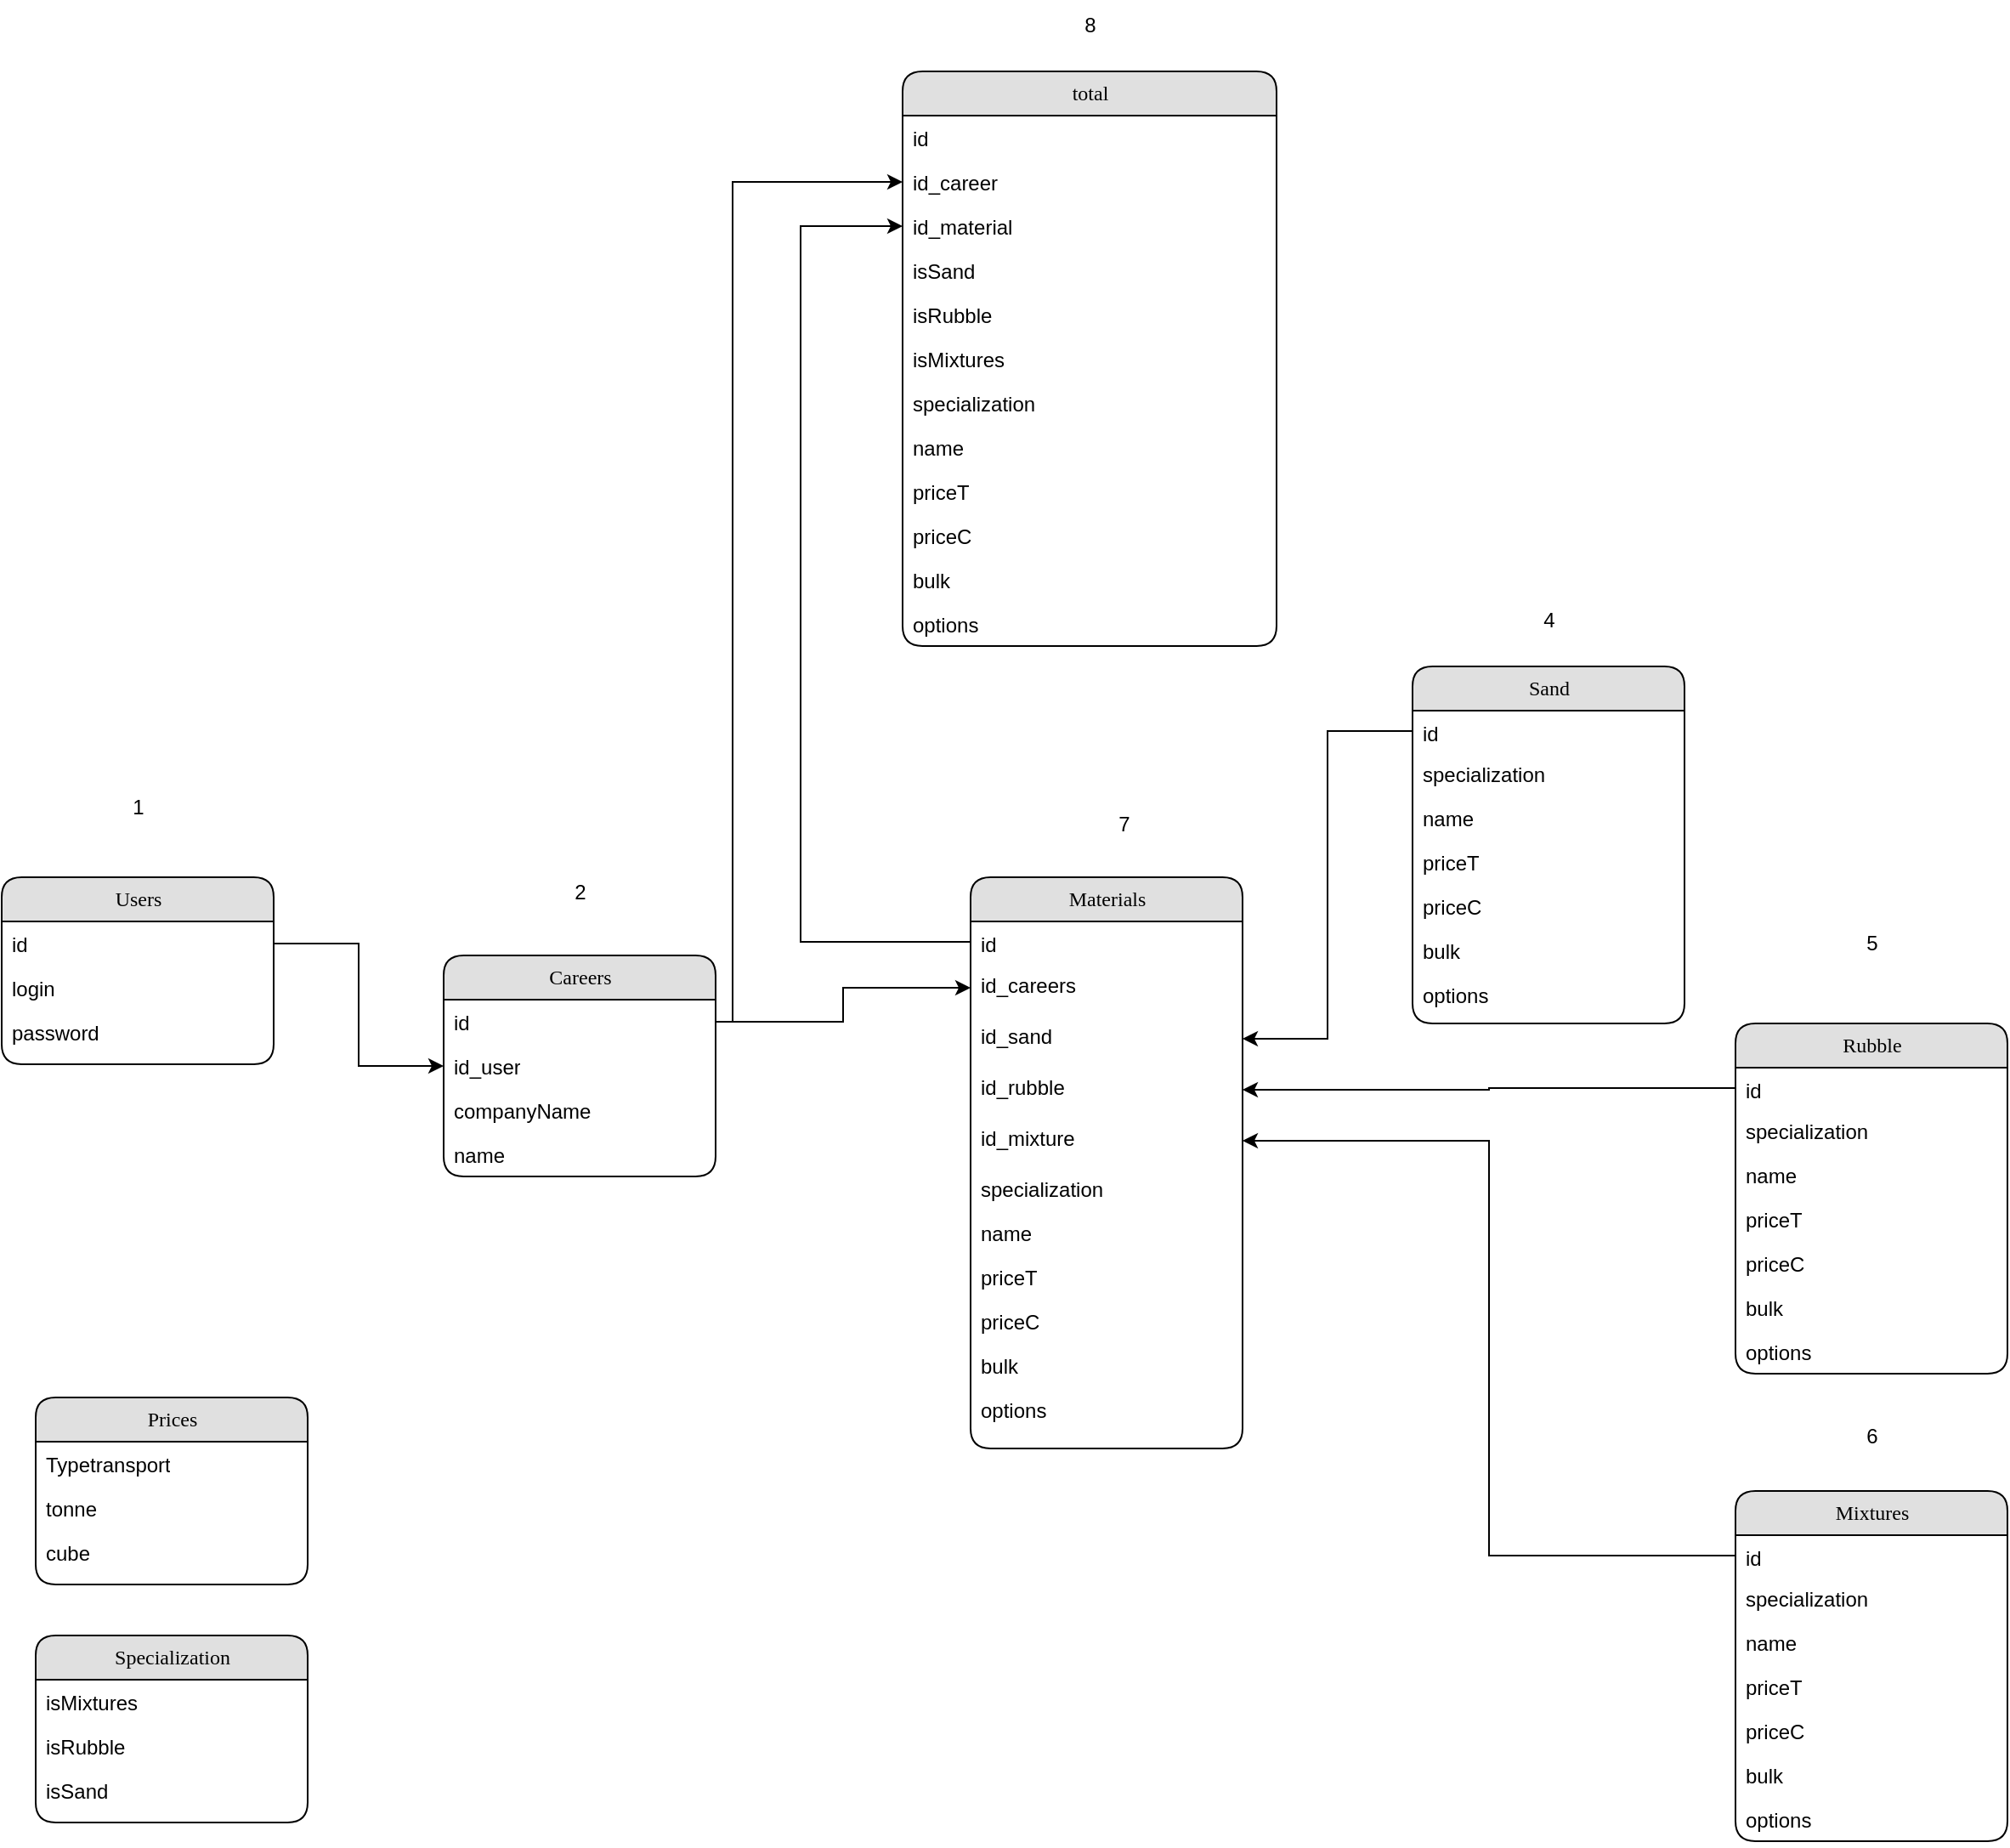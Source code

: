 <mxfile version="27.1.4">
  <diagram name="Page-1" id="b520641d-4fe3-3701-9064-5fc419738815">
    <mxGraphModel dx="1737" dy="1787" grid="1" gridSize="10" guides="1" tooltips="1" connect="1" arrows="1" fold="1" page="1" pageScale="1" pageWidth="1100" pageHeight="850" background="none" math="0" shadow="0">
      <root>
        <mxCell id="0" />
        <mxCell id="1" parent="0" />
        <mxCell id="21ea969265ad0168-6" value="Careers" style="swimlane;html=1;fontStyle=0;childLayout=stackLayout;horizontal=1;startSize=26;fillColor=#e0e0e0;horizontalStack=0;resizeParent=1;resizeLast=0;collapsible=1;marginBottom=0;swimlaneFillColor=#ffffff;align=center;rounded=1;shadow=0;comic=0;labelBackgroundColor=none;strokeWidth=1;fontFamily=Verdana;fontSize=12" parent="1" vertex="1">
          <mxGeometry x="260" y="110" width="160" height="130" as="geometry" />
        </mxCell>
        <mxCell id="21ea969265ad0168-7" value="id" style="text;html=1;strokeColor=none;fillColor=none;spacingLeft=4;spacingRight=4;whiteSpace=wrap;overflow=hidden;rotatable=0;points=[[0,0.5],[1,0.5]];portConstraint=eastwest;" parent="21ea969265ad0168-6" vertex="1">
          <mxGeometry y="26" width="160" height="26" as="geometry" />
        </mxCell>
        <mxCell id="IM_hymmsXFYvkSgC4gn_-39" value="id_user" style="text;html=1;strokeColor=none;fillColor=none;spacingLeft=4;spacingRight=4;whiteSpace=wrap;overflow=hidden;rotatable=0;points=[[0,0.5],[1,0.5]];portConstraint=eastwest;" parent="21ea969265ad0168-6" vertex="1">
          <mxGeometry y="52" width="160" height="26" as="geometry" />
        </mxCell>
        <mxCell id="21ea969265ad0168-9" value="companyName" style="text;html=1;strokeColor=none;fillColor=none;spacingLeft=4;spacingRight=4;whiteSpace=wrap;overflow=hidden;rotatable=0;points=[[0,0.5],[1,0.5]];portConstraint=eastwest;" parent="21ea969265ad0168-6" vertex="1">
          <mxGeometry y="78" width="160" height="26" as="geometry" />
        </mxCell>
        <mxCell id="21ea969265ad0168-8" value="name" style="text;html=1;strokeColor=none;fillColor=none;spacingLeft=4;spacingRight=4;whiteSpace=wrap;overflow=hidden;rotatable=0;points=[[0,0.5],[1,0.5]];portConstraint=eastwest;" parent="21ea969265ad0168-6" vertex="1">
          <mxGeometry y="104" width="160" height="26" as="geometry" />
        </mxCell>
        <mxCell id="21ea969265ad0168-14" value="Specialization" style="swimlane;html=1;fontStyle=0;childLayout=stackLayout;horizontal=1;startSize=26;fillColor=#e0e0e0;horizontalStack=0;resizeParent=1;resizeLast=0;collapsible=1;marginBottom=0;swimlaneFillColor=#ffffff;align=center;rounded=1;shadow=0;comic=0;labelBackgroundColor=none;strokeWidth=1;fontFamily=Verdana;fontSize=12" parent="1" vertex="1">
          <mxGeometry x="20" y="510" width="160" height="110" as="geometry" />
        </mxCell>
        <mxCell id="1sjS8D4inH4COPw_QAbC-10" value="isMixtures" style="text;html=1;strokeColor=none;fillColor=none;spacingLeft=4;spacingRight=4;whiteSpace=wrap;overflow=hidden;rotatable=0;points=[[0,0.5],[1,0.5]];portConstraint=eastwest;" vertex="1" parent="21ea969265ad0168-14">
          <mxGeometry y="26" width="160" height="26" as="geometry" />
        </mxCell>
        <mxCell id="1sjS8D4inH4COPw_QAbC-9" value="isRubble" style="text;html=1;strokeColor=none;fillColor=none;spacingLeft=4;spacingRight=4;whiteSpace=wrap;overflow=hidden;rotatable=0;points=[[0,0.5],[1,0.5]];portConstraint=eastwest;" vertex="1" parent="21ea969265ad0168-14">
          <mxGeometry y="52" width="160" height="26" as="geometry" />
        </mxCell>
        <mxCell id="1sjS8D4inH4COPw_QAbC-8" value="isSand" style="text;html=1;strokeColor=none;fillColor=none;spacingLeft=4;spacingRight=4;whiteSpace=wrap;overflow=hidden;rotatable=0;points=[[0,0.5],[1,0.5]];portConstraint=eastwest;" vertex="1" parent="21ea969265ad0168-14">
          <mxGeometry y="78" width="160" height="26" as="geometry" />
        </mxCell>
        <mxCell id="IM_hymmsXFYvkSgC4gn_-1" value="Users" style="swimlane;html=1;fontStyle=0;childLayout=stackLayout;horizontal=1;startSize=26;fillColor=#e0e0e0;horizontalStack=0;resizeParent=1;resizeLast=0;collapsible=1;marginBottom=0;swimlaneFillColor=#ffffff;align=center;rounded=1;shadow=0;comic=0;labelBackgroundColor=none;strokeWidth=1;fontFamily=Verdana;fontSize=12" parent="1" vertex="1">
          <mxGeometry y="64" width="160" height="110" as="geometry" />
        </mxCell>
        <mxCell id="IM_hymmsXFYvkSgC4gn_-2" value="id" style="text;html=1;strokeColor=none;fillColor=none;spacingLeft=4;spacingRight=4;whiteSpace=wrap;overflow=hidden;rotatable=0;points=[[0,0.5],[1,0.5]];portConstraint=eastwest;" parent="IM_hymmsXFYvkSgC4gn_-1" vertex="1">
          <mxGeometry y="26" width="160" height="26" as="geometry" />
        </mxCell>
        <mxCell id="IM_hymmsXFYvkSgC4gn_-3" value="login" style="text;html=1;strokeColor=none;fillColor=none;spacingLeft=4;spacingRight=4;whiteSpace=wrap;overflow=hidden;rotatable=0;points=[[0,0.5],[1,0.5]];portConstraint=eastwest;" parent="IM_hymmsXFYvkSgC4gn_-1" vertex="1">
          <mxGeometry y="52" width="160" height="26" as="geometry" />
        </mxCell>
        <mxCell id="IM_hymmsXFYvkSgC4gn_-4" value="password" style="text;html=1;strokeColor=none;fillColor=none;spacingLeft=4;spacingRight=4;whiteSpace=wrap;overflow=hidden;rotatable=0;points=[[0,0.5],[1,0.5]];portConstraint=eastwest;" parent="IM_hymmsXFYvkSgC4gn_-1" vertex="1">
          <mxGeometry y="78" width="160" height="26" as="geometry" />
        </mxCell>
        <mxCell id="IM_hymmsXFYvkSgC4gn_-5" value="Sand" style="swimlane;html=1;fontStyle=0;childLayout=stackLayout;horizontal=1;startSize=26;fillColor=#e0e0e0;horizontalStack=0;resizeParent=1;resizeLast=0;collapsible=1;marginBottom=0;swimlaneFillColor=#ffffff;align=center;rounded=1;shadow=0;comic=0;labelBackgroundColor=none;strokeWidth=1;fontFamily=Verdana;fontSize=12" parent="1" vertex="1">
          <mxGeometry x="830" y="-60" width="160" height="210" as="geometry" />
        </mxCell>
        <mxCell id="IM_hymmsXFYvkSgC4gn_-72" value="id" style="text;html=1;strokeColor=none;fillColor=none;spacingLeft=4;spacingRight=4;whiteSpace=wrap;overflow=hidden;rotatable=0;points=[[0,0.5],[1,0.5]];portConstraint=eastwest;" parent="IM_hymmsXFYvkSgC4gn_-5" vertex="1">
          <mxGeometry y="26" width="160" height="24" as="geometry" />
        </mxCell>
        <mxCell id="IM_hymmsXFYvkSgC4gn_-6" value="specialization" style="text;html=1;strokeColor=none;fillColor=none;spacingLeft=4;spacingRight=4;whiteSpace=wrap;overflow=hidden;rotatable=0;points=[[0,0.5],[1,0.5]];portConstraint=eastwest;" parent="IM_hymmsXFYvkSgC4gn_-5" vertex="1">
          <mxGeometry y="50" width="160" height="26" as="geometry" />
        </mxCell>
        <mxCell id="IM_hymmsXFYvkSgC4gn_-7" value="name" style="text;html=1;strokeColor=none;fillColor=none;spacingLeft=4;spacingRight=4;whiteSpace=wrap;overflow=hidden;rotatable=0;points=[[0,0.5],[1,0.5]];portConstraint=eastwest;" parent="IM_hymmsXFYvkSgC4gn_-5" vertex="1">
          <mxGeometry y="76" width="160" height="26" as="geometry" />
        </mxCell>
        <mxCell id="IM_hymmsXFYvkSgC4gn_-8" value="priceT" style="text;html=1;strokeColor=none;fillColor=none;spacingLeft=4;spacingRight=4;whiteSpace=wrap;overflow=hidden;rotatable=0;points=[[0,0.5],[1,0.5]];portConstraint=eastwest;" parent="IM_hymmsXFYvkSgC4gn_-5" vertex="1">
          <mxGeometry y="102" width="160" height="26" as="geometry" />
        </mxCell>
        <mxCell id="IM_hymmsXFYvkSgC4gn_-9" value="priceC" style="text;html=1;strokeColor=none;fillColor=none;spacingLeft=4;spacingRight=4;whiteSpace=wrap;overflow=hidden;rotatable=0;points=[[0,0.5],[1,0.5]];portConstraint=eastwest;" parent="IM_hymmsXFYvkSgC4gn_-5" vertex="1">
          <mxGeometry y="128" width="160" height="26" as="geometry" />
        </mxCell>
        <mxCell id="IM_hymmsXFYvkSgC4gn_-23" value="bulk" style="text;html=1;strokeColor=none;fillColor=none;spacingLeft=4;spacingRight=4;whiteSpace=wrap;overflow=hidden;rotatable=0;points=[[0,0.5],[1,0.5]];portConstraint=eastwest;" parent="IM_hymmsXFYvkSgC4gn_-5" vertex="1">
          <mxGeometry y="154" width="160" height="26" as="geometry" />
        </mxCell>
        <mxCell id="IM_hymmsXFYvkSgC4gn_-24" value="options" style="text;html=1;strokeColor=none;fillColor=none;spacingLeft=4;spacingRight=4;whiteSpace=wrap;overflow=hidden;rotatable=0;points=[[0,0.5],[1,0.5]];portConstraint=eastwest;" parent="IM_hymmsXFYvkSgC4gn_-5" vertex="1">
          <mxGeometry y="180" width="160" height="24" as="geometry" />
        </mxCell>
        <mxCell id="IM_hymmsXFYvkSgC4gn_-15" value="Prices" style="swimlane;html=1;fontStyle=0;childLayout=stackLayout;horizontal=1;startSize=26;fillColor=#e0e0e0;horizontalStack=0;resizeParent=1;resizeLast=0;collapsible=1;marginBottom=0;swimlaneFillColor=#ffffff;align=center;rounded=1;shadow=0;comic=0;labelBackgroundColor=none;strokeWidth=1;fontFamily=Verdana;fontSize=12" parent="1" vertex="1">
          <mxGeometry x="20" y="370" width="160" height="110" as="geometry" />
        </mxCell>
        <mxCell id="IM_hymmsXFYvkSgC4gn_-16" value="Typetransport" style="text;html=1;strokeColor=none;fillColor=none;spacingLeft=4;spacingRight=4;whiteSpace=wrap;overflow=hidden;rotatable=0;points=[[0,0.5],[1,0.5]];portConstraint=eastwest;" parent="IM_hymmsXFYvkSgC4gn_-15" vertex="1">
          <mxGeometry y="26" width="160" height="26" as="geometry" />
        </mxCell>
        <mxCell id="IM_hymmsXFYvkSgC4gn_-17" value="tonne" style="text;html=1;strokeColor=none;fillColor=none;spacingLeft=4;spacingRight=4;whiteSpace=wrap;overflow=hidden;rotatable=0;points=[[0,0.5],[1,0.5]];portConstraint=eastwest;" parent="IM_hymmsXFYvkSgC4gn_-15" vertex="1">
          <mxGeometry y="52" width="160" height="26" as="geometry" />
        </mxCell>
        <mxCell id="IM_hymmsXFYvkSgC4gn_-18" value="cube" style="text;html=1;strokeColor=none;fillColor=none;spacingLeft=4;spacingRight=4;whiteSpace=wrap;overflow=hidden;rotatable=0;points=[[0,0.5],[1,0.5]];portConstraint=eastwest;" parent="IM_hymmsXFYvkSgC4gn_-15" vertex="1">
          <mxGeometry y="78" width="160" height="26" as="geometry" />
        </mxCell>
        <mxCell id="IM_hymmsXFYvkSgC4gn_-25" value="Rubble" style="swimlane;html=1;fontStyle=0;childLayout=stackLayout;horizontal=1;startSize=26;fillColor=#e0e0e0;horizontalStack=0;resizeParent=1;resizeLast=0;collapsible=1;marginBottom=0;swimlaneFillColor=#ffffff;align=center;rounded=1;shadow=0;comic=0;labelBackgroundColor=none;strokeWidth=1;fontFamily=Verdana;fontSize=12" parent="1" vertex="1">
          <mxGeometry x="1020" y="150" width="160" height="206" as="geometry" />
        </mxCell>
        <mxCell id="IM_hymmsXFYvkSgC4gn_-74" value="id" style="text;html=1;strokeColor=none;fillColor=none;spacingLeft=4;spacingRight=4;whiteSpace=wrap;overflow=hidden;rotatable=0;points=[[0,0.5],[1,0.5]];portConstraint=eastwest;" parent="IM_hymmsXFYvkSgC4gn_-25" vertex="1">
          <mxGeometry y="26" width="160" height="24" as="geometry" />
        </mxCell>
        <mxCell id="IM_hymmsXFYvkSgC4gn_-26" value="specialization" style="text;html=1;strokeColor=none;fillColor=none;spacingLeft=4;spacingRight=4;whiteSpace=wrap;overflow=hidden;rotatable=0;points=[[0,0.5],[1,0.5]];portConstraint=eastwest;" parent="IM_hymmsXFYvkSgC4gn_-25" vertex="1">
          <mxGeometry y="50" width="160" height="26" as="geometry" />
        </mxCell>
        <mxCell id="IM_hymmsXFYvkSgC4gn_-27" value="name" style="text;html=1;strokeColor=none;fillColor=none;spacingLeft=4;spacingRight=4;whiteSpace=wrap;overflow=hidden;rotatable=0;points=[[0,0.5],[1,0.5]];portConstraint=eastwest;" parent="IM_hymmsXFYvkSgC4gn_-25" vertex="1">
          <mxGeometry y="76" width="160" height="26" as="geometry" />
        </mxCell>
        <mxCell id="IM_hymmsXFYvkSgC4gn_-28" value="priceT" style="text;html=1;strokeColor=none;fillColor=none;spacingLeft=4;spacingRight=4;whiteSpace=wrap;overflow=hidden;rotatable=0;points=[[0,0.5],[1,0.5]];portConstraint=eastwest;" parent="IM_hymmsXFYvkSgC4gn_-25" vertex="1">
          <mxGeometry y="102" width="160" height="26" as="geometry" />
        </mxCell>
        <mxCell id="IM_hymmsXFYvkSgC4gn_-29" value="priceC" style="text;html=1;strokeColor=none;fillColor=none;spacingLeft=4;spacingRight=4;whiteSpace=wrap;overflow=hidden;rotatable=0;points=[[0,0.5],[1,0.5]];portConstraint=eastwest;" parent="IM_hymmsXFYvkSgC4gn_-25" vertex="1">
          <mxGeometry y="128" width="160" height="26" as="geometry" />
        </mxCell>
        <mxCell id="IM_hymmsXFYvkSgC4gn_-30" value="bulk" style="text;html=1;strokeColor=none;fillColor=none;spacingLeft=4;spacingRight=4;whiteSpace=wrap;overflow=hidden;rotatable=0;points=[[0,0.5],[1,0.5]];portConstraint=eastwest;" parent="IM_hymmsXFYvkSgC4gn_-25" vertex="1">
          <mxGeometry y="154" width="160" height="26" as="geometry" />
        </mxCell>
        <mxCell id="IM_hymmsXFYvkSgC4gn_-31" value="options" style="text;html=1;strokeColor=none;fillColor=none;spacingLeft=4;spacingRight=4;whiteSpace=wrap;overflow=hidden;rotatable=0;points=[[0,0.5],[1,0.5]];portConstraint=eastwest;" parent="IM_hymmsXFYvkSgC4gn_-25" vertex="1">
          <mxGeometry y="180" width="160" height="26" as="geometry" />
        </mxCell>
        <mxCell id="IM_hymmsXFYvkSgC4gn_-32" value="Mixtures" style="swimlane;html=1;fontStyle=0;childLayout=stackLayout;horizontal=1;startSize=26;fillColor=#e0e0e0;horizontalStack=0;resizeParent=1;resizeLast=0;collapsible=1;marginBottom=0;swimlaneFillColor=#ffffff;align=center;rounded=1;shadow=0;comic=0;labelBackgroundColor=none;strokeWidth=1;fontFamily=Verdana;fontSize=12" parent="1" vertex="1">
          <mxGeometry x="1020" y="425" width="160" height="206" as="geometry" />
        </mxCell>
        <mxCell id="IM_hymmsXFYvkSgC4gn_-73" value="id" style="text;html=1;strokeColor=none;fillColor=none;spacingLeft=4;spacingRight=4;whiteSpace=wrap;overflow=hidden;rotatable=0;points=[[0,0.5],[1,0.5]];portConstraint=eastwest;" parent="IM_hymmsXFYvkSgC4gn_-32" vertex="1">
          <mxGeometry y="26" width="160" height="24" as="geometry" />
        </mxCell>
        <mxCell id="IM_hymmsXFYvkSgC4gn_-33" value="specialization" style="text;html=1;strokeColor=none;fillColor=none;spacingLeft=4;spacingRight=4;whiteSpace=wrap;overflow=hidden;rotatable=0;points=[[0,0.5],[1,0.5]];portConstraint=eastwest;" parent="IM_hymmsXFYvkSgC4gn_-32" vertex="1">
          <mxGeometry y="50" width="160" height="26" as="geometry" />
        </mxCell>
        <mxCell id="IM_hymmsXFYvkSgC4gn_-34" value="name" style="text;html=1;strokeColor=none;fillColor=none;spacingLeft=4;spacingRight=4;whiteSpace=wrap;overflow=hidden;rotatable=0;points=[[0,0.5],[1,0.5]];portConstraint=eastwest;" parent="IM_hymmsXFYvkSgC4gn_-32" vertex="1">
          <mxGeometry y="76" width="160" height="26" as="geometry" />
        </mxCell>
        <mxCell id="IM_hymmsXFYvkSgC4gn_-35" value="priceT" style="text;html=1;strokeColor=none;fillColor=none;spacingLeft=4;spacingRight=4;whiteSpace=wrap;overflow=hidden;rotatable=0;points=[[0,0.5],[1,0.5]];portConstraint=eastwest;" parent="IM_hymmsXFYvkSgC4gn_-32" vertex="1">
          <mxGeometry y="102" width="160" height="26" as="geometry" />
        </mxCell>
        <mxCell id="IM_hymmsXFYvkSgC4gn_-36" value="priceC" style="text;html=1;strokeColor=none;fillColor=none;spacingLeft=4;spacingRight=4;whiteSpace=wrap;overflow=hidden;rotatable=0;points=[[0,0.5],[1,0.5]];portConstraint=eastwest;" parent="IM_hymmsXFYvkSgC4gn_-32" vertex="1">
          <mxGeometry y="128" width="160" height="26" as="geometry" />
        </mxCell>
        <mxCell id="IM_hymmsXFYvkSgC4gn_-37" value="bulk" style="text;html=1;strokeColor=none;fillColor=none;spacingLeft=4;spacingRight=4;whiteSpace=wrap;overflow=hidden;rotatable=0;points=[[0,0.5],[1,0.5]];portConstraint=eastwest;" parent="IM_hymmsXFYvkSgC4gn_-32" vertex="1">
          <mxGeometry y="154" width="160" height="26" as="geometry" />
        </mxCell>
        <mxCell id="IM_hymmsXFYvkSgC4gn_-38" value="options" style="text;html=1;strokeColor=none;fillColor=none;spacingLeft=4;spacingRight=4;whiteSpace=wrap;overflow=hidden;rotatable=0;points=[[0,0.5],[1,0.5]];portConstraint=eastwest;" parent="IM_hymmsXFYvkSgC4gn_-32" vertex="1">
          <mxGeometry y="180" width="160" height="26" as="geometry" />
        </mxCell>
        <mxCell id="IM_hymmsXFYvkSgC4gn_-41" style="edgeStyle=orthogonalEdgeStyle;rounded=0;orthogonalLoop=1;jettySize=auto;html=1;" parent="1" source="IM_hymmsXFYvkSgC4gn_-2" target="IM_hymmsXFYvkSgC4gn_-39" edge="1">
          <mxGeometry relative="1" as="geometry" />
        </mxCell>
        <mxCell id="IM_hymmsXFYvkSgC4gn_-42" value="total" style="swimlane;html=1;fontStyle=0;childLayout=stackLayout;horizontal=1;startSize=26;fillColor=#e0e0e0;horizontalStack=0;resizeParent=1;resizeLast=0;collapsible=1;marginBottom=0;swimlaneFillColor=#ffffff;align=center;rounded=1;shadow=0;comic=0;labelBackgroundColor=none;strokeWidth=1;fontFamily=Verdana;fontSize=12" parent="1" vertex="1">
          <mxGeometry x="530" y="-410" width="220" height="338" as="geometry">
            <mxRectangle x="490" y="550" width="70" height="30" as="alternateBounds" />
          </mxGeometry>
        </mxCell>
        <mxCell id="IM_hymmsXFYvkSgC4gn_-43" value="id" style="text;html=1;strokeColor=none;fillColor=none;spacingLeft=4;spacingRight=4;whiteSpace=wrap;overflow=hidden;rotatable=0;points=[[0,0.5],[1,0.5]];portConstraint=eastwest;" parent="IM_hymmsXFYvkSgC4gn_-42" vertex="1">
          <mxGeometry y="26" width="220" height="26" as="geometry" />
        </mxCell>
        <mxCell id="IM_hymmsXFYvkSgC4gn_-46" value="id_career" style="text;html=1;strokeColor=none;fillColor=none;spacingLeft=4;spacingRight=4;whiteSpace=wrap;overflow=hidden;rotatable=0;points=[[0,0.5],[1,0.5]];portConstraint=eastwest;" parent="IM_hymmsXFYvkSgC4gn_-42" vertex="1">
          <mxGeometry y="52" width="220" height="26" as="geometry" />
        </mxCell>
        <mxCell id="IM_hymmsXFYvkSgC4gn_-50" value="id_material" style="text;html=1;strokeColor=none;fillColor=none;spacingLeft=4;spacingRight=4;whiteSpace=wrap;overflow=hidden;rotatable=0;points=[[0,0.5],[1,0.5]];portConstraint=eastwest;" parent="IM_hymmsXFYvkSgC4gn_-42" vertex="1">
          <mxGeometry y="78" width="220" height="26" as="geometry" />
        </mxCell>
        <mxCell id="21ea969265ad0168-15" value="isSand" style="text;html=1;strokeColor=none;fillColor=none;spacingLeft=4;spacingRight=4;whiteSpace=wrap;overflow=hidden;rotatable=0;points=[[0,0.5],[1,0.5]];portConstraint=eastwest;" parent="IM_hymmsXFYvkSgC4gn_-42" vertex="1">
          <mxGeometry y="104" width="220" height="26" as="geometry" />
        </mxCell>
        <mxCell id="21ea969265ad0168-16" value="isRubble" style="text;html=1;strokeColor=none;fillColor=none;spacingLeft=4;spacingRight=4;whiteSpace=wrap;overflow=hidden;rotatable=0;points=[[0,0.5],[1,0.5]];portConstraint=eastwest;" parent="IM_hymmsXFYvkSgC4gn_-42" vertex="1">
          <mxGeometry y="130" width="220" height="26" as="geometry" />
        </mxCell>
        <mxCell id="21ea969265ad0168-17" value="isMixtures" style="text;html=1;strokeColor=none;fillColor=none;spacingLeft=4;spacingRight=4;whiteSpace=wrap;overflow=hidden;rotatable=0;points=[[0,0.5],[1,0.5]];portConstraint=eastwest;" parent="IM_hymmsXFYvkSgC4gn_-42" vertex="1">
          <mxGeometry y="156" width="220" height="26" as="geometry" />
        </mxCell>
        <mxCell id="IM_hymmsXFYvkSgC4gn_-54" value="specialization" style="text;html=1;strokeColor=none;fillColor=none;spacingLeft=4;spacingRight=4;whiteSpace=wrap;overflow=hidden;rotatable=0;points=[[0,0.5],[1,0.5]];portConstraint=eastwest;" parent="IM_hymmsXFYvkSgC4gn_-42" vertex="1">
          <mxGeometry y="182" width="220" height="26" as="geometry" />
        </mxCell>
        <mxCell id="IM_hymmsXFYvkSgC4gn_-53" value="name" style="text;html=1;strokeColor=none;fillColor=none;spacingLeft=4;spacingRight=4;whiteSpace=wrap;overflow=hidden;rotatable=0;points=[[0,0.5],[1,0.5]];portConstraint=eastwest;" parent="IM_hymmsXFYvkSgC4gn_-42" vertex="1">
          <mxGeometry y="208" width="220" height="26" as="geometry" />
        </mxCell>
        <mxCell id="IM_hymmsXFYvkSgC4gn_-52" value="priceT" style="text;html=1;strokeColor=none;fillColor=none;spacingLeft=4;spacingRight=4;whiteSpace=wrap;overflow=hidden;rotatable=0;points=[[0,0.5],[1,0.5]];portConstraint=eastwest;" parent="IM_hymmsXFYvkSgC4gn_-42" vertex="1">
          <mxGeometry y="234" width="220" height="26" as="geometry" />
        </mxCell>
        <mxCell id="IM_hymmsXFYvkSgC4gn_-51" value="priceC" style="text;html=1;strokeColor=none;fillColor=none;spacingLeft=4;spacingRight=4;whiteSpace=wrap;overflow=hidden;rotatable=0;points=[[0,0.5],[1,0.5]];portConstraint=eastwest;" parent="IM_hymmsXFYvkSgC4gn_-42" vertex="1">
          <mxGeometry y="260" width="220" height="26" as="geometry" />
        </mxCell>
        <mxCell id="IM_hymmsXFYvkSgC4gn_-56" value="bulk" style="text;html=1;strokeColor=none;fillColor=none;spacingLeft=4;spacingRight=4;whiteSpace=wrap;overflow=hidden;rotatable=0;points=[[0,0.5],[1,0.5]];portConstraint=eastwest;" parent="IM_hymmsXFYvkSgC4gn_-42" vertex="1">
          <mxGeometry y="286" width="220" height="26" as="geometry" />
        </mxCell>
        <mxCell id="IM_hymmsXFYvkSgC4gn_-57" value="options" style="text;html=1;strokeColor=none;fillColor=none;spacingLeft=4;spacingRight=4;whiteSpace=wrap;overflow=hidden;rotatable=0;points=[[0,0.5],[1,0.5]];portConstraint=eastwest;" parent="IM_hymmsXFYvkSgC4gn_-42" vertex="1">
          <mxGeometry y="312" width="220" height="26" as="geometry" />
        </mxCell>
        <mxCell id="IM_hymmsXFYvkSgC4gn_-58" value="Materials" style="swimlane;html=1;fontStyle=0;childLayout=stackLayout;horizontal=1;startSize=26;fillColor=#e0e0e0;horizontalStack=0;resizeParent=1;resizeLast=0;collapsible=1;marginBottom=0;swimlaneFillColor=#ffffff;align=center;rounded=1;shadow=0;comic=0;labelBackgroundColor=none;strokeWidth=1;fontFamily=Verdana;fontSize=12" parent="1" vertex="1">
          <mxGeometry x="570" y="64" width="160" height="336" as="geometry" />
        </mxCell>
        <mxCell id="IM_hymmsXFYvkSgC4gn_-65" value="id" style="text;html=1;strokeColor=none;fillColor=none;spacingLeft=4;spacingRight=4;whiteSpace=wrap;overflow=hidden;rotatable=0;points=[[0,0.5],[1,0.5]];portConstraint=eastwest;" parent="IM_hymmsXFYvkSgC4gn_-58" vertex="1">
          <mxGeometry y="26" width="160" height="24" as="geometry" />
        </mxCell>
        <mxCell id="IM_hymmsXFYvkSgC4gn_-66" value="id_careers" style="text;html=1;strokeColor=none;fillColor=none;spacingLeft=4;spacingRight=4;whiteSpace=wrap;overflow=hidden;rotatable=0;points=[[0,0.5],[1,0.5]];portConstraint=eastwest;" parent="IM_hymmsXFYvkSgC4gn_-58" vertex="1">
          <mxGeometry y="50" width="160" height="30" as="geometry" />
        </mxCell>
        <mxCell id="IM_hymmsXFYvkSgC4gn_-69" value="id_sand" style="text;html=1;strokeColor=none;fillColor=none;spacingLeft=4;spacingRight=4;whiteSpace=wrap;overflow=hidden;rotatable=0;points=[[0,0.5],[1,0.5]];portConstraint=eastwest;" parent="IM_hymmsXFYvkSgC4gn_-58" vertex="1">
          <mxGeometry y="80" width="160" height="30" as="geometry" />
        </mxCell>
        <mxCell id="IM_hymmsXFYvkSgC4gn_-70" value="id_rubble" style="text;html=1;strokeColor=none;fillColor=none;spacingLeft=4;spacingRight=4;whiteSpace=wrap;overflow=hidden;rotatable=0;points=[[0,0.5],[1,0.5]];portConstraint=eastwest;" parent="IM_hymmsXFYvkSgC4gn_-58" vertex="1">
          <mxGeometry y="110" width="160" height="30" as="geometry" />
        </mxCell>
        <mxCell id="IM_hymmsXFYvkSgC4gn_-71" value="id_mixture" style="text;html=1;strokeColor=none;fillColor=none;spacingLeft=4;spacingRight=4;whiteSpace=wrap;overflow=hidden;rotatable=0;points=[[0,0.5],[1,0.5]];portConstraint=eastwest;" parent="IM_hymmsXFYvkSgC4gn_-58" vertex="1">
          <mxGeometry y="140" width="160" height="30" as="geometry" />
        </mxCell>
        <mxCell id="IM_hymmsXFYvkSgC4gn_-59" value="specialization" style="text;html=1;strokeColor=none;fillColor=none;spacingLeft=4;spacingRight=4;whiteSpace=wrap;overflow=hidden;rotatable=0;points=[[0,0.5],[1,0.5]];portConstraint=eastwest;" parent="IM_hymmsXFYvkSgC4gn_-58" vertex="1">
          <mxGeometry y="170" width="160" height="26" as="geometry" />
        </mxCell>
        <mxCell id="IM_hymmsXFYvkSgC4gn_-60" value="name" style="text;html=1;strokeColor=none;fillColor=none;spacingLeft=4;spacingRight=4;whiteSpace=wrap;overflow=hidden;rotatable=0;points=[[0,0.5],[1,0.5]];portConstraint=eastwest;" parent="IM_hymmsXFYvkSgC4gn_-58" vertex="1">
          <mxGeometry y="196" width="160" height="26" as="geometry" />
        </mxCell>
        <mxCell id="IM_hymmsXFYvkSgC4gn_-61" value="priceT" style="text;html=1;strokeColor=none;fillColor=none;spacingLeft=4;spacingRight=4;whiteSpace=wrap;overflow=hidden;rotatable=0;points=[[0,0.5],[1,0.5]];portConstraint=eastwest;" parent="IM_hymmsXFYvkSgC4gn_-58" vertex="1">
          <mxGeometry y="222" width="160" height="26" as="geometry" />
        </mxCell>
        <mxCell id="IM_hymmsXFYvkSgC4gn_-62" value="priceC" style="text;html=1;strokeColor=none;fillColor=none;spacingLeft=4;spacingRight=4;whiteSpace=wrap;overflow=hidden;rotatable=0;points=[[0,0.5],[1,0.5]];portConstraint=eastwest;" parent="IM_hymmsXFYvkSgC4gn_-58" vertex="1">
          <mxGeometry y="248" width="160" height="26" as="geometry" />
        </mxCell>
        <mxCell id="IM_hymmsXFYvkSgC4gn_-63" value="bulk" style="text;html=1;strokeColor=none;fillColor=none;spacingLeft=4;spacingRight=4;whiteSpace=wrap;overflow=hidden;rotatable=0;points=[[0,0.5],[1,0.5]];portConstraint=eastwest;" parent="IM_hymmsXFYvkSgC4gn_-58" vertex="1">
          <mxGeometry y="274" width="160" height="26" as="geometry" />
        </mxCell>
        <mxCell id="IM_hymmsXFYvkSgC4gn_-64" value="options" style="text;html=1;strokeColor=none;fillColor=none;spacingLeft=4;spacingRight=4;whiteSpace=wrap;overflow=hidden;rotatable=0;points=[[0,0.5],[1,0.5]];portConstraint=eastwest;" parent="IM_hymmsXFYvkSgC4gn_-58" vertex="1">
          <mxGeometry y="300" width="160" height="26" as="geometry" />
        </mxCell>
        <mxCell id="IM_hymmsXFYvkSgC4gn_-67" style="edgeStyle=orthogonalEdgeStyle;rounded=0;orthogonalLoop=1;jettySize=auto;html=1;" parent="1" source="21ea969265ad0168-7" target="IM_hymmsXFYvkSgC4gn_-66" edge="1">
          <mxGeometry relative="1" as="geometry" />
        </mxCell>
        <mxCell id="IM_hymmsXFYvkSgC4gn_-75" style="edgeStyle=orthogonalEdgeStyle;rounded=0;orthogonalLoop=1;jettySize=auto;html=1;entryX=1;entryY=0.5;entryDx=0;entryDy=0;" parent="1" source="IM_hymmsXFYvkSgC4gn_-72" target="IM_hymmsXFYvkSgC4gn_-69" edge="1">
          <mxGeometry relative="1" as="geometry" />
        </mxCell>
        <mxCell id="IM_hymmsXFYvkSgC4gn_-77" style="edgeStyle=orthogonalEdgeStyle;rounded=0;orthogonalLoop=1;jettySize=auto;html=1;entryX=1;entryY=0.5;entryDx=0;entryDy=0;" parent="1" source="IM_hymmsXFYvkSgC4gn_-74" target="IM_hymmsXFYvkSgC4gn_-70" edge="1">
          <mxGeometry relative="1" as="geometry" />
        </mxCell>
        <mxCell id="IM_hymmsXFYvkSgC4gn_-78" style="edgeStyle=orthogonalEdgeStyle;rounded=0;orthogonalLoop=1;jettySize=auto;html=1;entryX=1;entryY=0.5;entryDx=0;entryDy=0;" parent="1" source="IM_hymmsXFYvkSgC4gn_-73" target="IM_hymmsXFYvkSgC4gn_-71" edge="1">
          <mxGeometry relative="1" as="geometry" />
        </mxCell>
        <mxCell id="IM_hymmsXFYvkSgC4gn_-81" style="edgeStyle=orthogonalEdgeStyle;rounded=0;orthogonalLoop=1;jettySize=auto;html=1;entryX=0;entryY=0.5;entryDx=0;entryDy=0;" parent="1" source="IM_hymmsXFYvkSgC4gn_-65" target="IM_hymmsXFYvkSgC4gn_-50" edge="1">
          <mxGeometry relative="1" as="geometry">
            <Array as="points">
              <mxPoint x="470" y="102" />
              <mxPoint x="470" y="-319" />
            </Array>
          </mxGeometry>
        </mxCell>
        <mxCell id="IM_hymmsXFYvkSgC4gn_-82" style="edgeStyle=orthogonalEdgeStyle;rounded=0;orthogonalLoop=1;jettySize=auto;html=1;entryX=0;entryY=0.5;entryDx=0;entryDy=0;" parent="1" source="21ea969265ad0168-7" target="IM_hymmsXFYvkSgC4gn_-46" edge="1">
          <mxGeometry relative="1" as="geometry">
            <Array as="points">
              <mxPoint x="430" y="149" />
              <mxPoint x="430" y="-345" />
            </Array>
          </mxGeometry>
        </mxCell>
        <mxCell id="1sjS8D4inH4COPw_QAbC-1" value="1" style="text;html=1;align=center;verticalAlign=middle;resizable=0;points=[];autosize=1;strokeColor=none;fillColor=none;" vertex="1" parent="1">
          <mxGeometry x="65" y="8" width="30" height="30" as="geometry" />
        </mxCell>
        <mxCell id="1sjS8D4inH4COPw_QAbC-2" value="2" style="text;html=1;align=center;verticalAlign=middle;resizable=0;points=[];autosize=1;strokeColor=none;fillColor=none;" vertex="1" parent="1">
          <mxGeometry x="325" y="58" width="30" height="30" as="geometry" />
        </mxCell>
        <mxCell id="1sjS8D4inH4COPw_QAbC-3" value="4" style="text;html=1;align=center;verticalAlign=middle;resizable=0;points=[];autosize=1;strokeColor=none;fillColor=none;" vertex="1" parent="1">
          <mxGeometry x="895" y="-102" width="30" height="30" as="geometry" />
        </mxCell>
        <mxCell id="1sjS8D4inH4COPw_QAbC-4" value="5" style="text;html=1;align=center;verticalAlign=middle;resizable=0;points=[];autosize=1;strokeColor=none;fillColor=none;" vertex="1" parent="1">
          <mxGeometry x="1085" y="88" width="30" height="30" as="geometry" />
        </mxCell>
        <mxCell id="1sjS8D4inH4COPw_QAbC-5" value="6" style="text;html=1;align=center;verticalAlign=middle;resizable=0;points=[];autosize=1;strokeColor=none;fillColor=none;" vertex="1" parent="1">
          <mxGeometry x="1085" y="378" width="30" height="30" as="geometry" />
        </mxCell>
        <mxCell id="1sjS8D4inH4COPw_QAbC-6" value="7" style="text;html=1;align=center;verticalAlign=middle;resizable=0;points=[];autosize=1;strokeColor=none;fillColor=none;" vertex="1" parent="1">
          <mxGeometry x="645" y="18" width="30" height="30" as="geometry" />
        </mxCell>
        <mxCell id="1sjS8D4inH4COPw_QAbC-7" value="8" style="text;html=1;align=center;verticalAlign=middle;resizable=0;points=[];autosize=1;strokeColor=none;fillColor=none;" vertex="1" parent="1">
          <mxGeometry x="625" y="-452" width="30" height="30" as="geometry" />
        </mxCell>
      </root>
    </mxGraphModel>
  </diagram>
</mxfile>

